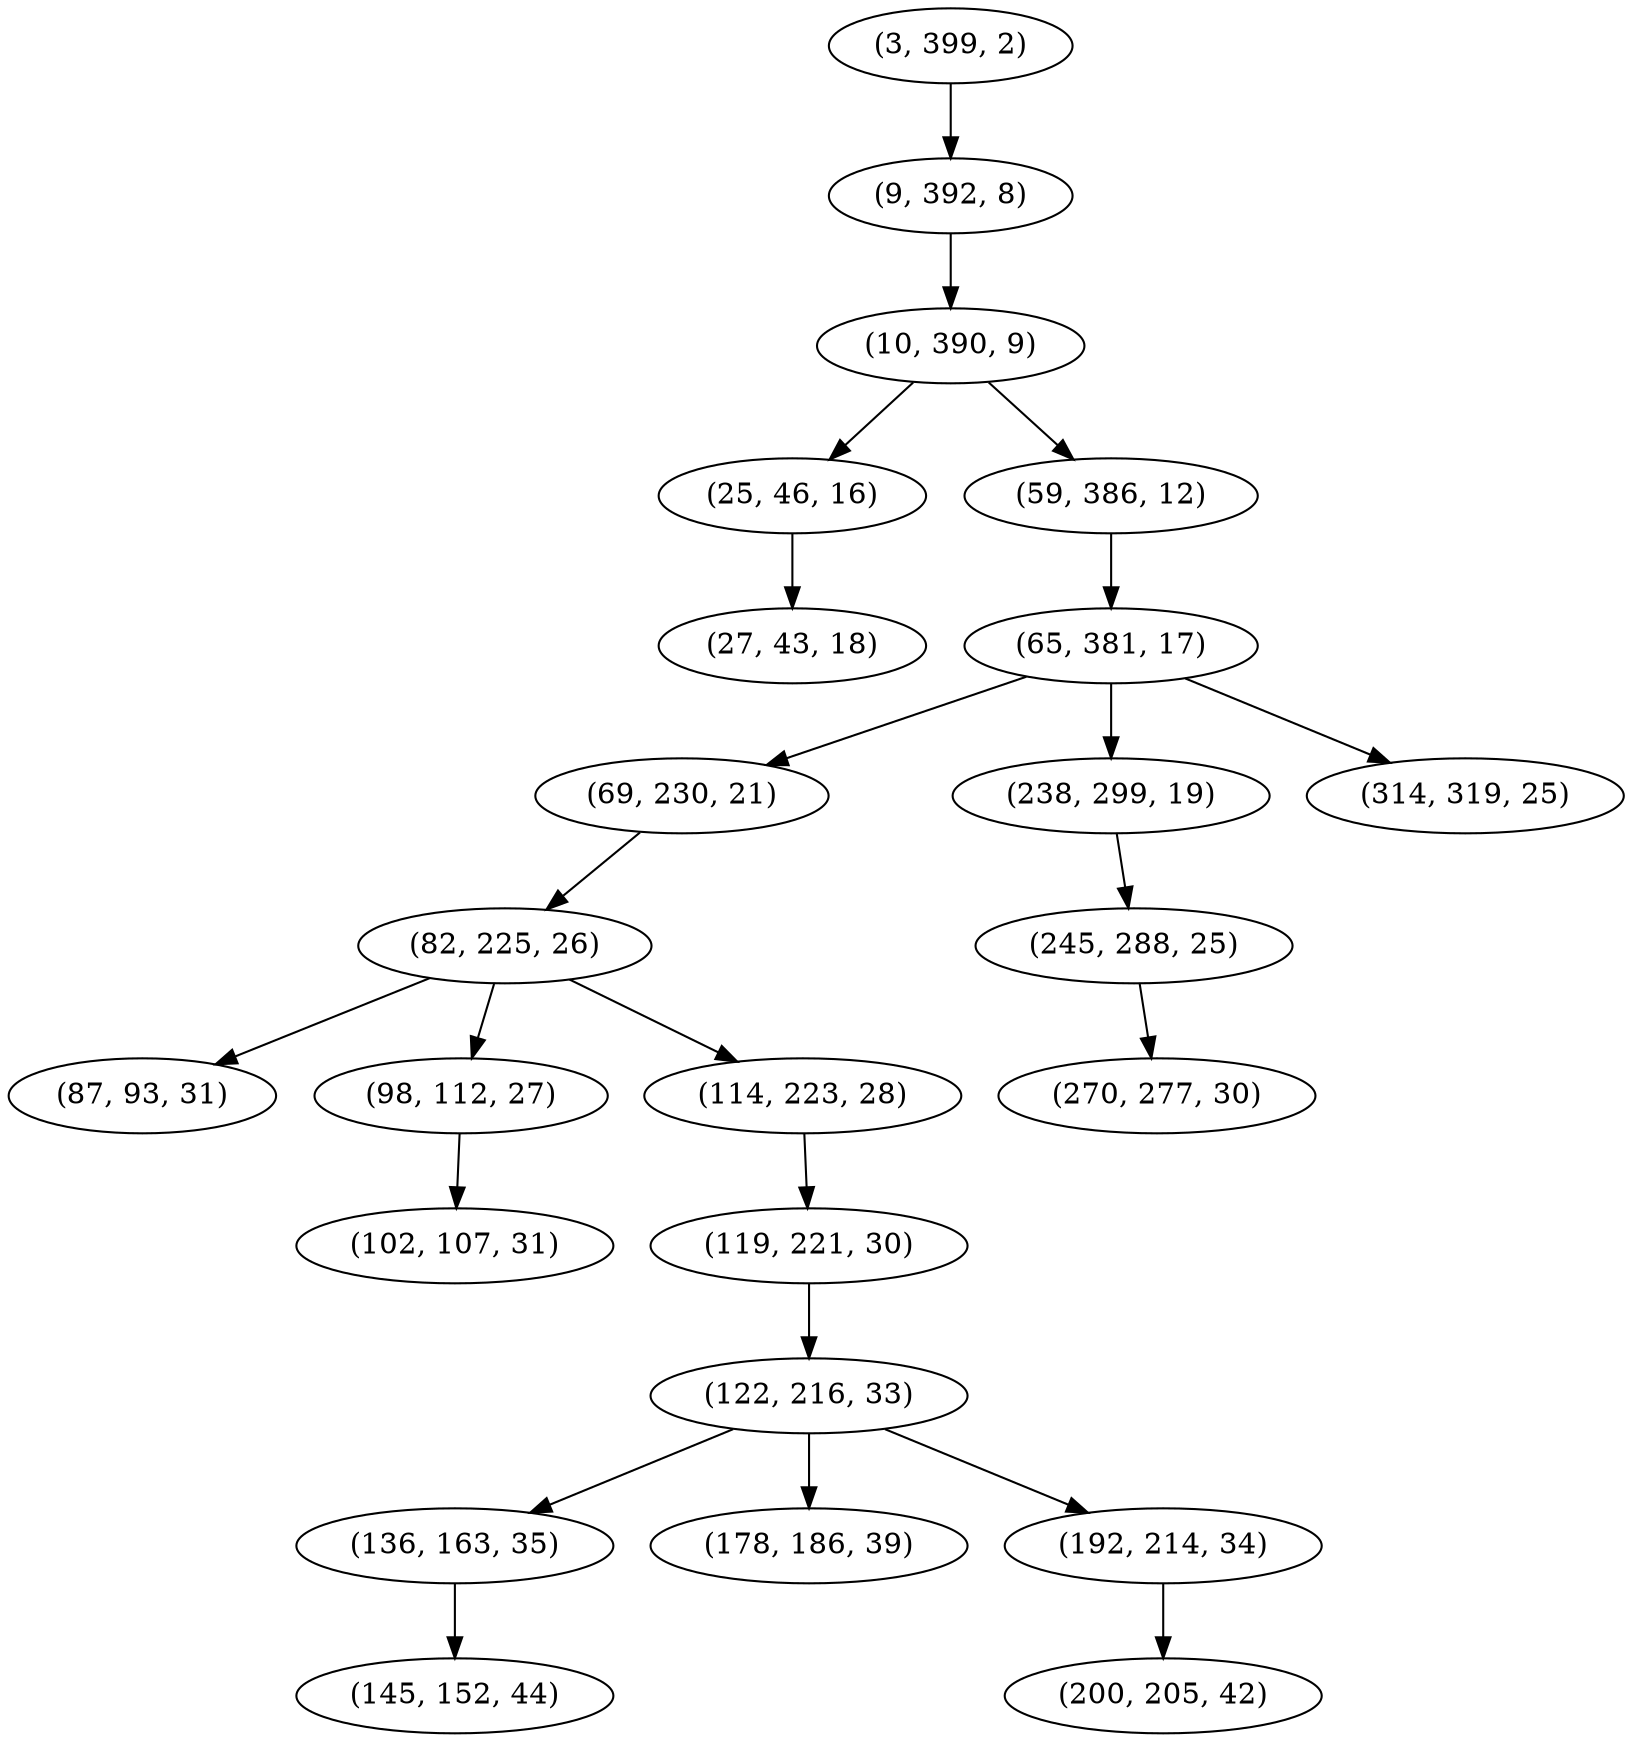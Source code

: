 digraph tree {
    "(3, 399, 2)";
    "(9, 392, 8)";
    "(10, 390, 9)";
    "(25, 46, 16)";
    "(27, 43, 18)";
    "(59, 386, 12)";
    "(65, 381, 17)";
    "(69, 230, 21)";
    "(82, 225, 26)";
    "(87, 93, 31)";
    "(98, 112, 27)";
    "(102, 107, 31)";
    "(114, 223, 28)";
    "(119, 221, 30)";
    "(122, 216, 33)";
    "(136, 163, 35)";
    "(145, 152, 44)";
    "(178, 186, 39)";
    "(192, 214, 34)";
    "(200, 205, 42)";
    "(238, 299, 19)";
    "(245, 288, 25)";
    "(270, 277, 30)";
    "(314, 319, 25)";
    "(3, 399, 2)" -> "(9, 392, 8)";
    "(9, 392, 8)" -> "(10, 390, 9)";
    "(10, 390, 9)" -> "(25, 46, 16)";
    "(10, 390, 9)" -> "(59, 386, 12)";
    "(25, 46, 16)" -> "(27, 43, 18)";
    "(59, 386, 12)" -> "(65, 381, 17)";
    "(65, 381, 17)" -> "(69, 230, 21)";
    "(65, 381, 17)" -> "(238, 299, 19)";
    "(65, 381, 17)" -> "(314, 319, 25)";
    "(69, 230, 21)" -> "(82, 225, 26)";
    "(82, 225, 26)" -> "(87, 93, 31)";
    "(82, 225, 26)" -> "(98, 112, 27)";
    "(82, 225, 26)" -> "(114, 223, 28)";
    "(98, 112, 27)" -> "(102, 107, 31)";
    "(114, 223, 28)" -> "(119, 221, 30)";
    "(119, 221, 30)" -> "(122, 216, 33)";
    "(122, 216, 33)" -> "(136, 163, 35)";
    "(122, 216, 33)" -> "(178, 186, 39)";
    "(122, 216, 33)" -> "(192, 214, 34)";
    "(136, 163, 35)" -> "(145, 152, 44)";
    "(192, 214, 34)" -> "(200, 205, 42)";
    "(238, 299, 19)" -> "(245, 288, 25)";
    "(245, 288, 25)" -> "(270, 277, 30)";
}
